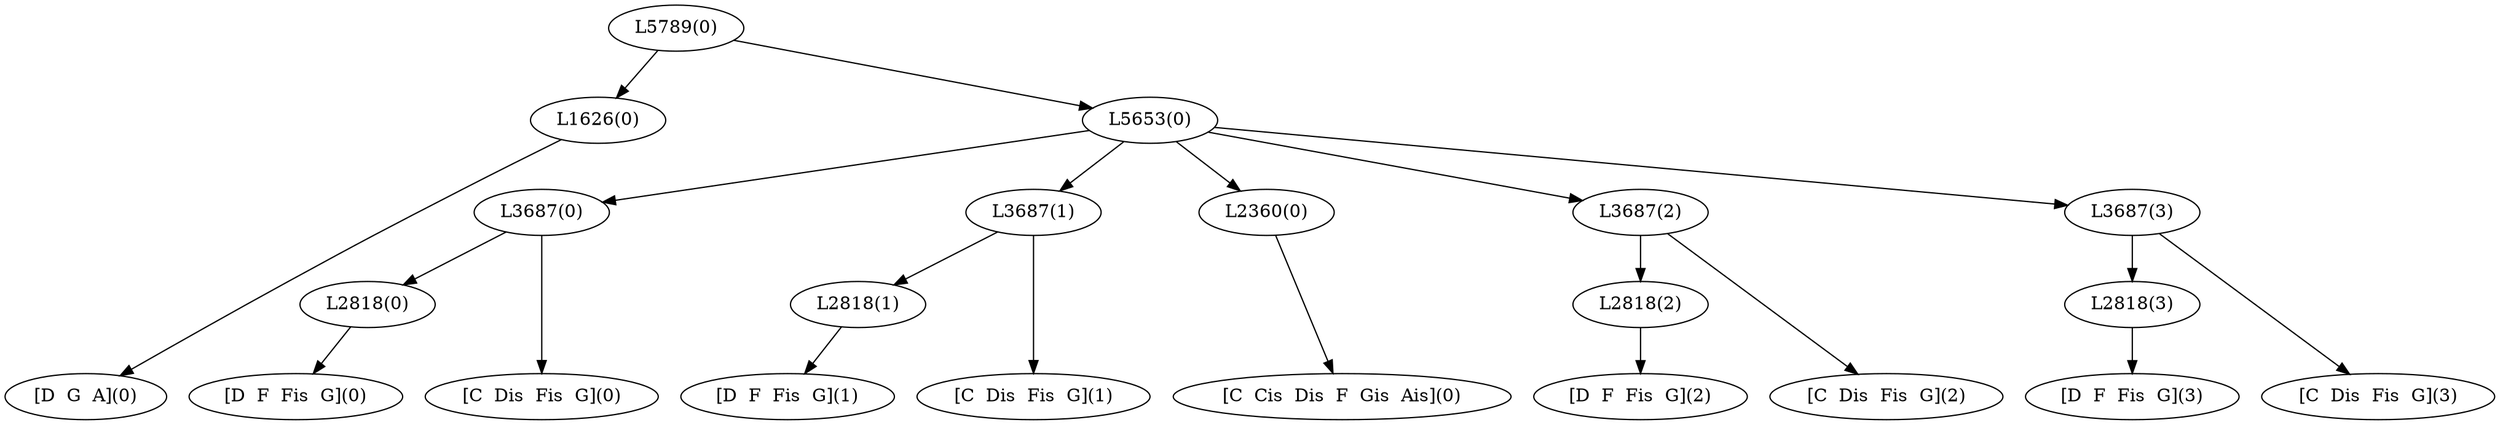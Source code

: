 digraph sample{
"L1626(0)"->"[D  G  A](0)"
"L2818(0)"->"[D  F  Fis  G](0)"
"L3687(0)"->"L2818(0)"
"L3687(0)"->"[C  Dis  Fis  G](0)"
"L2818(1)"->"[D  F  Fis  G](1)"
"L3687(1)"->"L2818(1)"
"L3687(1)"->"[C  Dis  Fis  G](1)"
"L2360(0)"->"[C  Cis  Dis  F  Gis  Ais](0)"
"L2818(2)"->"[D  F  Fis  G](2)"
"L3687(2)"->"L2818(2)"
"L3687(2)"->"[C  Dis  Fis  G](2)"
"L2818(3)"->"[D  F  Fis  G](3)"
"L3687(3)"->"L2818(3)"
"L3687(3)"->"[C  Dis  Fis  G](3)"
"L5653(0)"->"L3687(0)"
"L5653(0)"->"L3687(1)"
"L5653(0)"->"L2360(0)"
"L5653(0)"->"L3687(2)"
"L5653(0)"->"L3687(3)"
"L5789(0)"->"L1626(0)"
"L5789(0)"->"L5653(0)"
{rank = min; "L5789(0)"}
{rank = same; "L1626(0)"; "L5653(0)";}
{rank = same; "L3687(0)"; "L3687(1)"; "L2360(0)"; "L3687(2)"; "L3687(3)";}
{rank = same; "L2818(0)"; "L2818(1)"; "L2818(2)"; "L2818(3)";}
{rank = max; "[C  Cis  Dis  F  Gis  Ais](0)"; "[C  Dis  Fis  G](0)"; "[C  Dis  Fis  G](1)"; "[C  Dis  Fis  G](2)"; "[C  Dis  Fis  G](3)"; "[D  F  Fis  G](0)"; "[D  F  Fis  G](1)"; "[D  F  Fis  G](2)"; "[D  F  Fis  G](3)"; "[D  G  A](0)";}
}